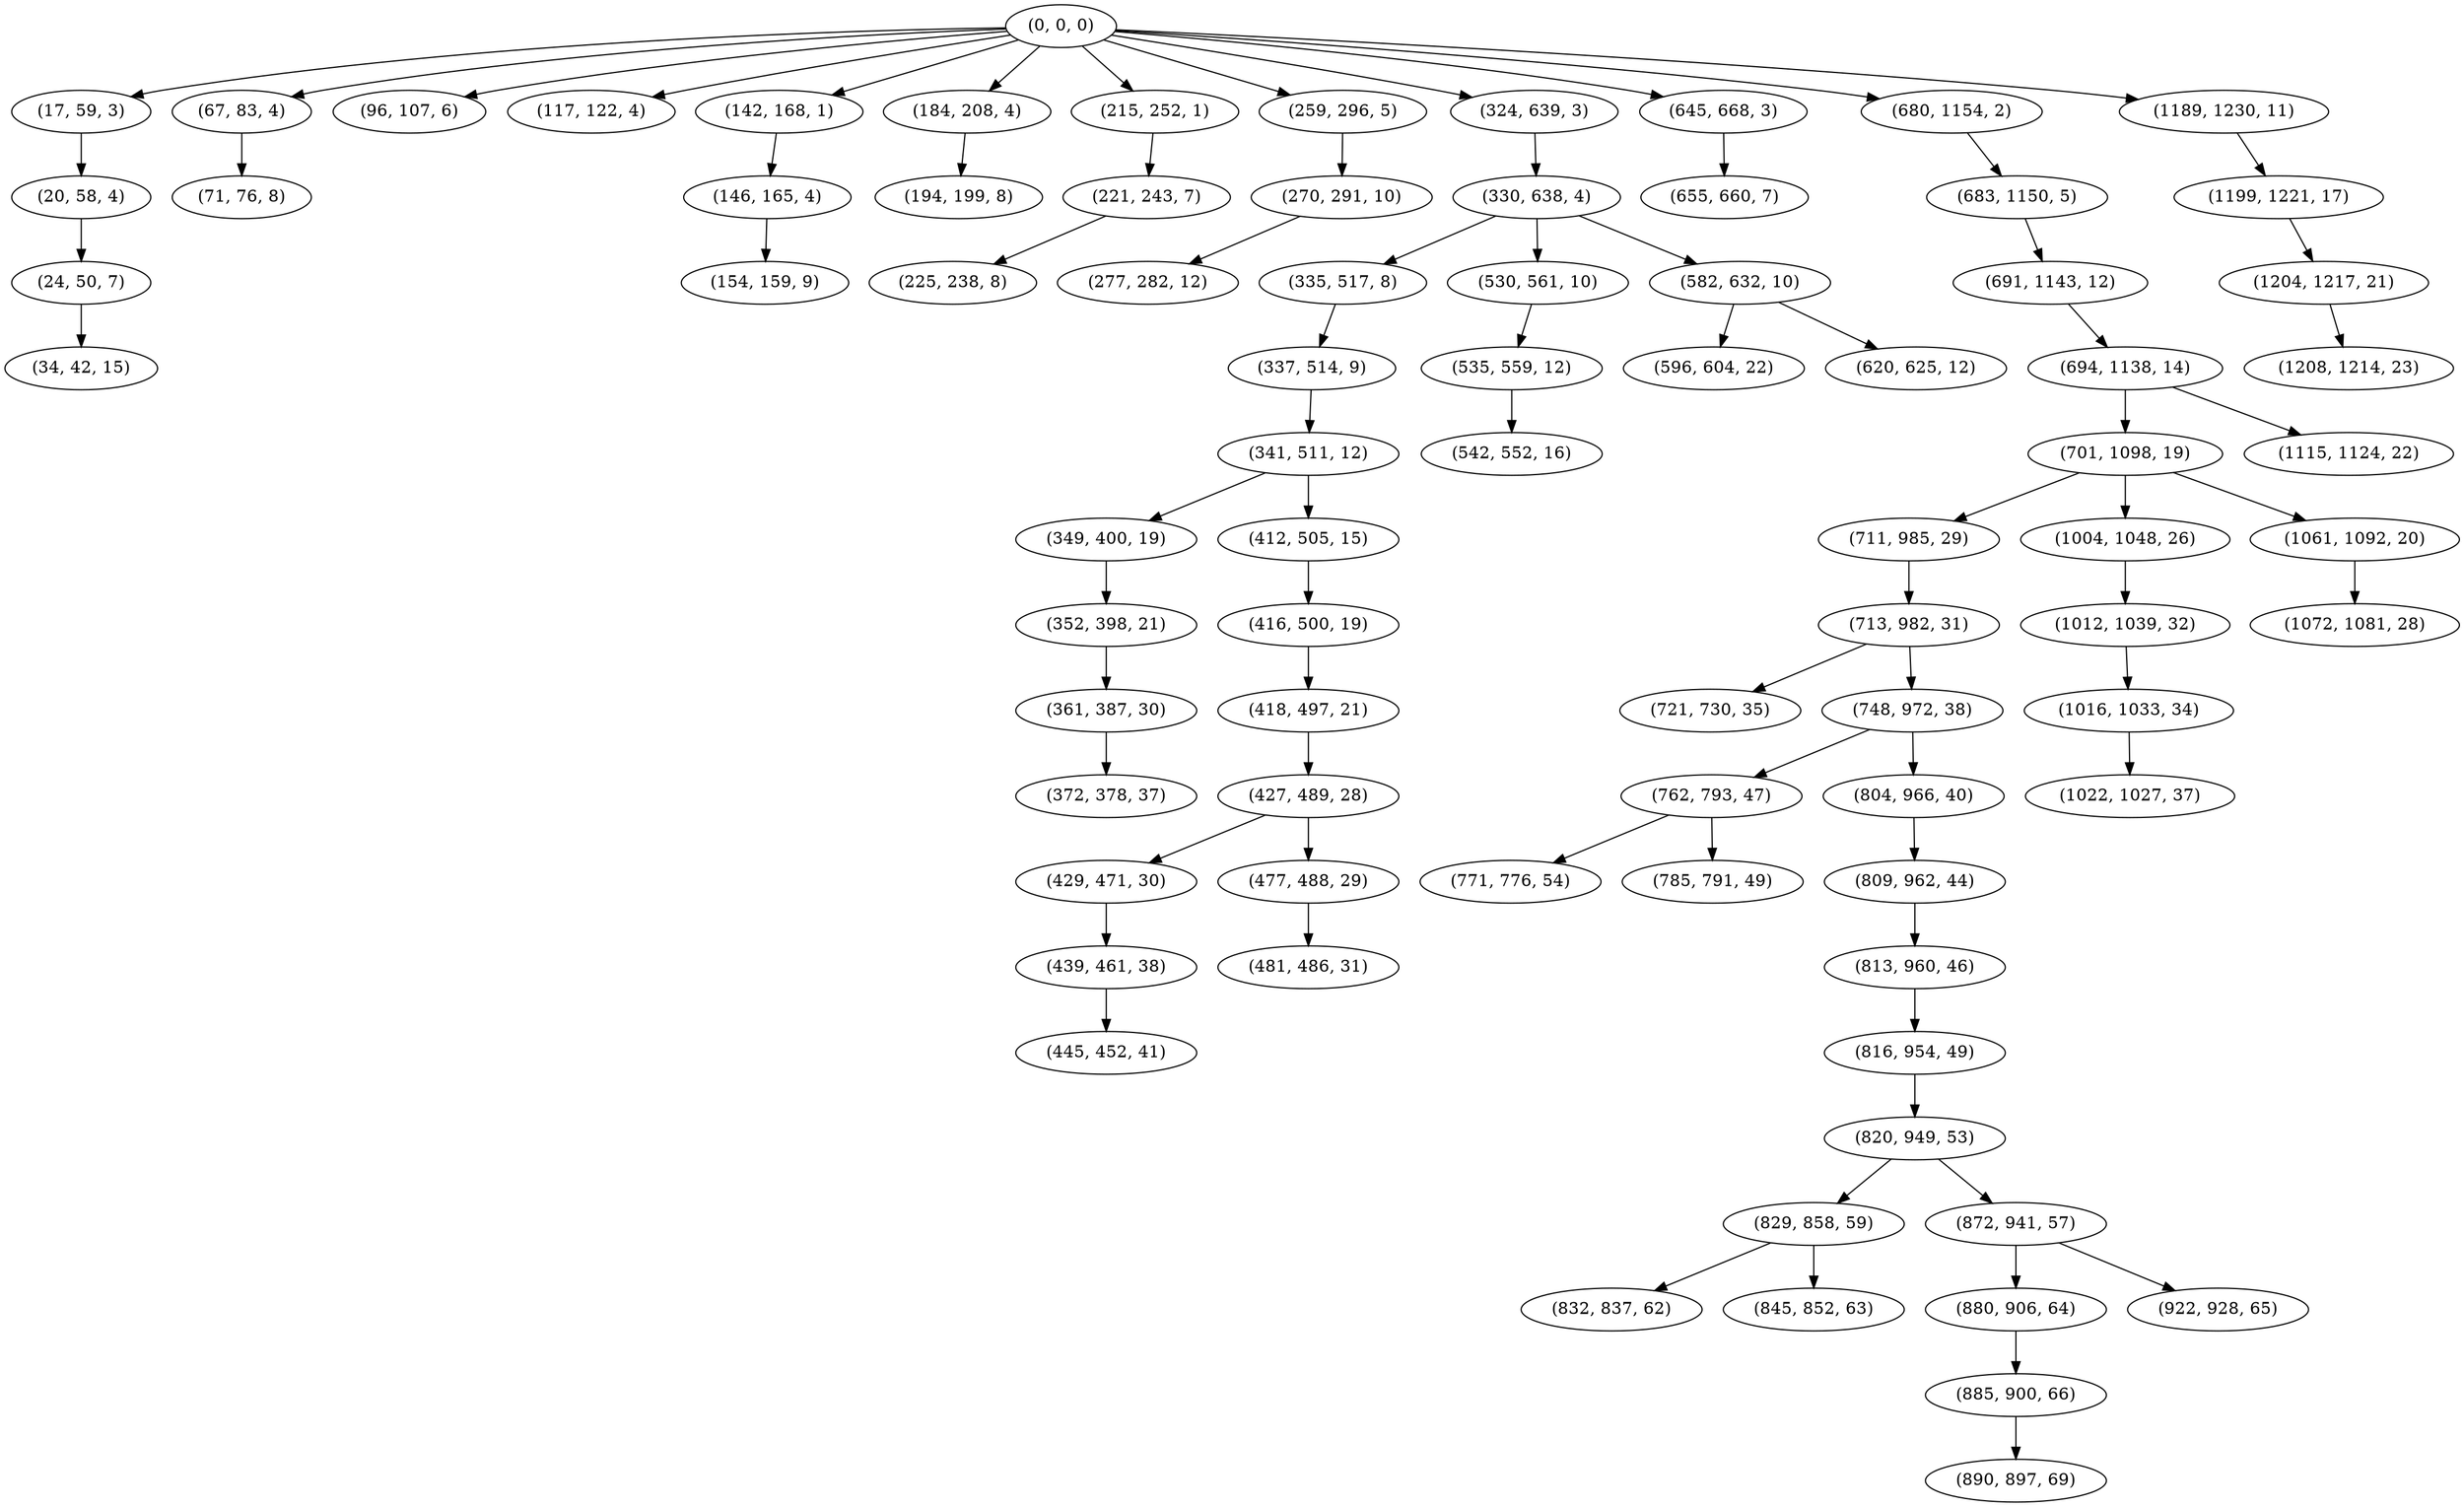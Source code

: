digraph tree {
    "(0, 0, 0)";
    "(17, 59, 3)";
    "(20, 58, 4)";
    "(24, 50, 7)";
    "(34, 42, 15)";
    "(67, 83, 4)";
    "(71, 76, 8)";
    "(96, 107, 6)";
    "(117, 122, 4)";
    "(142, 168, 1)";
    "(146, 165, 4)";
    "(154, 159, 9)";
    "(184, 208, 4)";
    "(194, 199, 8)";
    "(215, 252, 1)";
    "(221, 243, 7)";
    "(225, 238, 8)";
    "(259, 296, 5)";
    "(270, 291, 10)";
    "(277, 282, 12)";
    "(324, 639, 3)";
    "(330, 638, 4)";
    "(335, 517, 8)";
    "(337, 514, 9)";
    "(341, 511, 12)";
    "(349, 400, 19)";
    "(352, 398, 21)";
    "(361, 387, 30)";
    "(372, 378, 37)";
    "(412, 505, 15)";
    "(416, 500, 19)";
    "(418, 497, 21)";
    "(427, 489, 28)";
    "(429, 471, 30)";
    "(439, 461, 38)";
    "(445, 452, 41)";
    "(477, 488, 29)";
    "(481, 486, 31)";
    "(530, 561, 10)";
    "(535, 559, 12)";
    "(542, 552, 16)";
    "(582, 632, 10)";
    "(596, 604, 22)";
    "(620, 625, 12)";
    "(645, 668, 3)";
    "(655, 660, 7)";
    "(680, 1154, 2)";
    "(683, 1150, 5)";
    "(691, 1143, 12)";
    "(694, 1138, 14)";
    "(701, 1098, 19)";
    "(711, 985, 29)";
    "(713, 982, 31)";
    "(721, 730, 35)";
    "(748, 972, 38)";
    "(762, 793, 47)";
    "(771, 776, 54)";
    "(785, 791, 49)";
    "(804, 966, 40)";
    "(809, 962, 44)";
    "(813, 960, 46)";
    "(816, 954, 49)";
    "(820, 949, 53)";
    "(829, 858, 59)";
    "(832, 837, 62)";
    "(845, 852, 63)";
    "(872, 941, 57)";
    "(880, 906, 64)";
    "(885, 900, 66)";
    "(890, 897, 69)";
    "(922, 928, 65)";
    "(1004, 1048, 26)";
    "(1012, 1039, 32)";
    "(1016, 1033, 34)";
    "(1022, 1027, 37)";
    "(1061, 1092, 20)";
    "(1072, 1081, 28)";
    "(1115, 1124, 22)";
    "(1189, 1230, 11)";
    "(1199, 1221, 17)";
    "(1204, 1217, 21)";
    "(1208, 1214, 23)";
    "(0, 0, 0)" -> "(17, 59, 3)";
    "(0, 0, 0)" -> "(67, 83, 4)";
    "(0, 0, 0)" -> "(96, 107, 6)";
    "(0, 0, 0)" -> "(117, 122, 4)";
    "(0, 0, 0)" -> "(142, 168, 1)";
    "(0, 0, 0)" -> "(184, 208, 4)";
    "(0, 0, 0)" -> "(215, 252, 1)";
    "(0, 0, 0)" -> "(259, 296, 5)";
    "(0, 0, 0)" -> "(324, 639, 3)";
    "(0, 0, 0)" -> "(645, 668, 3)";
    "(0, 0, 0)" -> "(680, 1154, 2)";
    "(0, 0, 0)" -> "(1189, 1230, 11)";
    "(17, 59, 3)" -> "(20, 58, 4)";
    "(20, 58, 4)" -> "(24, 50, 7)";
    "(24, 50, 7)" -> "(34, 42, 15)";
    "(67, 83, 4)" -> "(71, 76, 8)";
    "(142, 168, 1)" -> "(146, 165, 4)";
    "(146, 165, 4)" -> "(154, 159, 9)";
    "(184, 208, 4)" -> "(194, 199, 8)";
    "(215, 252, 1)" -> "(221, 243, 7)";
    "(221, 243, 7)" -> "(225, 238, 8)";
    "(259, 296, 5)" -> "(270, 291, 10)";
    "(270, 291, 10)" -> "(277, 282, 12)";
    "(324, 639, 3)" -> "(330, 638, 4)";
    "(330, 638, 4)" -> "(335, 517, 8)";
    "(330, 638, 4)" -> "(530, 561, 10)";
    "(330, 638, 4)" -> "(582, 632, 10)";
    "(335, 517, 8)" -> "(337, 514, 9)";
    "(337, 514, 9)" -> "(341, 511, 12)";
    "(341, 511, 12)" -> "(349, 400, 19)";
    "(341, 511, 12)" -> "(412, 505, 15)";
    "(349, 400, 19)" -> "(352, 398, 21)";
    "(352, 398, 21)" -> "(361, 387, 30)";
    "(361, 387, 30)" -> "(372, 378, 37)";
    "(412, 505, 15)" -> "(416, 500, 19)";
    "(416, 500, 19)" -> "(418, 497, 21)";
    "(418, 497, 21)" -> "(427, 489, 28)";
    "(427, 489, 28)" -> "(429, 471, 30)";
    "(427, 489, 28)" -> "(477, 488, 29)";
    "(429, 471, 30)" -> "(439, 461, 38)";
    "(439, 461, 38)" -> "(445, 452, 41)";
    "(477, 488, 29)" -> "(481, 486, 31)";
    "(530, 561, 10)" -> "(535, 559, 12)";
    "(535, 559, 12)" -> "(542, 552, 16)";
    "(582, 632, 10)" -> "(596, 604, 22)";
    "(582, 632, 10)" -> "(620, 625, 12)";
    "(645, 668, 3)" -> "(655, 660, 7)";
    "(680, 1154, 2)" -> "(683, 1150, 5)";
    "(683, 1150, 5)" -> "(691, 1143, 12)";
    "(691, 1143, 12)" -> "(694, 1138, 14)";
    "(694, 1138, 14)" -> "(701, 1098, 19)";
    "(694, 1138, 14)" -> "(1115, 1124, 22)";
    "(701, 1098, 19)" -> "(711, 985, 29)";
    "(701, 1098, 19)" -> "(1004, 1048, 26)";
    "(701, 1098, 19)" -> "(1061, 1092, 20)";
    "(711, 985, 29)" -> "(713, 982, 31)";
    "(713, 982, 31)" -> "(721, 730, 35)";
    "(713, 982, 31)" -> "(748, 972, 38)";
    "(748, 972, 38)" -> "(762, 793, 47)";
    "(748, 972, 38)" -> "(804, 966, 40)";
    "(762, 793, 47)" -> "(771, 776, 54)";
    "(762, 793, 47)" -> "(785, 791, 49)";
    "(804, 966, 40)" -> "(809, 962, 44)";
    "(809, 962, 44)" -> "(813, 960, 46)";
    "(813, 960, 46)" -> "(816, 954, 49)";
    "(816, 954, 49)" -> "(820, 949, 53)";
    "(820, 949, 53)" -> "(829, 858, 59)";
    "(820, 949, 53)" -> "(872, 941, 57)";
    "(829, 858, 59)" -> "(832, 837, 62)";
    "(829, 858, 59)" -> "(845, 852, 63)";
    "(872, 941, 57)" -> "(880, 906, 64)";
    "(872, 941, 57)" -> "(922, 928, 65)";
    "(880, 906, 64)" -> "(885, 900, 66)";
    "(885, 900, 66)" -> "(890, 897, 69)";
    "(1004, 1048, 26)" -> "(1012, 1039, 32)";
    "(1012, 1039, 32)" -> "(1016, 1033, 34)";
    "(1016, 1033, 34)" -> "(1022, 1027, 37)";
    "(1061, 1092, 20)" -> "(1072, 1081, 28)";
    "(1189, 1230, 11)" -> "(1199, 1221, 17)";
    "(1199, 1221, 17)" -> "(1204, 1217, 21)";
    "(1204, 1217, 21)" -> "(1208, 1214, 23)";
}
